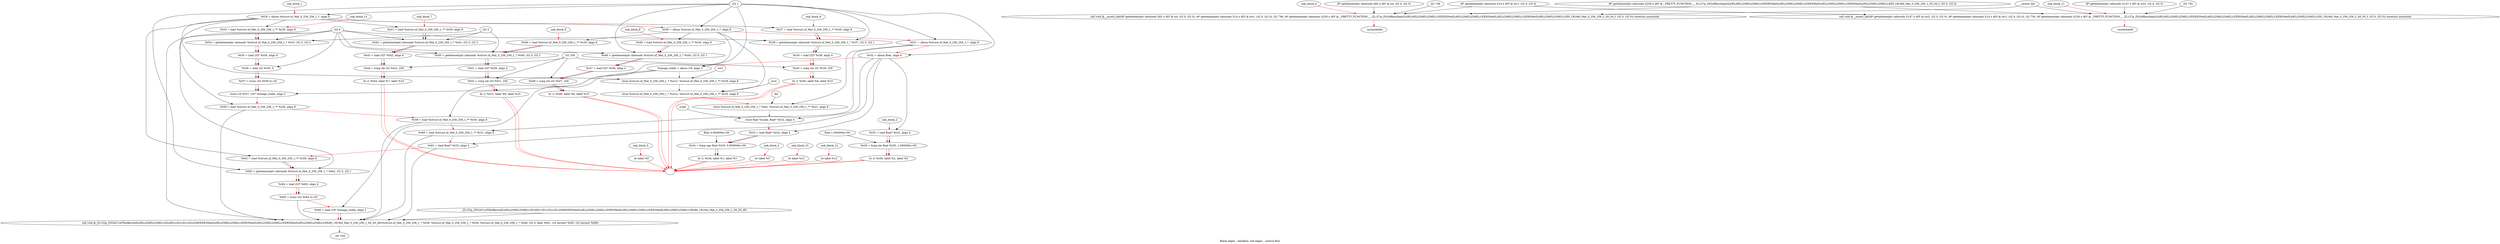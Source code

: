 digraph G {
compound=true
label="Black edges - dataflow, red edges - control flow"
"t29" [label="  %t29 = alloca %struct.xf_Mat_0_256_256_1_*, align 8"]
"t30" [label="  %t30 = alloca %struct.xf_Mat_0_256_256_1_*, align 8"]
"t31" [label="  %t31 = alloca %struct.xf_Mat_0_256_256_1_*, align 8"]
"t32" [label="  %t32 = alloca float, align 4"]
"image_width" [label="  %image_width = alloca i16, align 2"]
"_1" [label="  store %struct.xf_Mat_0_256_256_1_* %src1, %struct.xf_Mat_0_256_256_1_** %t29, align 8"]
"_2" [label="  store %struct.xf_Mat_0_256_256_1_* %src2, %struct.xf_Mat_0_256_256_1_** %t30, align 8"]
"_3" [label="  store %struct.xf_Mat_0_256_256_1_* %dst, %struct.xf_Mat_0_256_256_1_** %t31, align 8"]
"_4" [label="  store float %scale, float* %t32, align 4"]
"t33" [label="  %t33 = load float* %t32, align 4"]
"t34" [label="  %t34 = fcmp oge float %t33, 0.000000e+00"]
"_5" [label="  br i1 %t34, label %1, label %3"]
"unk_block_1" -> "t29"[color=red]
"i32 1" -> "t29"
"t29" -> "t30"[color=red weight=2]
"i32 1" -> "t30"
"t30" -> "t31"[color=red weight=2]
"i32 1" -> "t31"
"t31" -> "t32"[color=red weight=2]
"i32 1" -> "t32"
"t32" -> "image_width"[color=red weight=2]
"i32 1" -> "image_width"
"image_width" -> "_1"[color=red weight=2]
"src1" -> "_1"
"t29" -> "_1"
"_1" -> "_2"[color=red weight=2]
"src2" -> "_2"
"t30" -> "_2"
"_2" -> "_3"[color=red weight=2]
"dst" -> "_3"
"t31" -> "_3"
"_3" -> "_4"[color=red weight=2]
"scale" -> "_4"
"t32" -> "_4"
"_4" -> "t33"[color=red weight=2]
"t32" -> "t33"
"t33" -> "t34"[color=red weight=2]
"t33" -> "t34"
"float 0.000000e+00" -> "t34"
"t34" -> "_5"[color=red weight=2]
"t34" -> "_5"
"_5" -> ""[color=red]
"_5" -> ""[color=red]

"t35" [label="  %t35 = load float* %t32, align 4"]
"t36" [label="  %t36 = fcmp ole float %t35, 1.000000e+00"]
"_6" [label="  br i1 %t36, label %2, label %3"]
"unk_block_2" -> "t35"[color=red]
"t32" -> "t35"
"t35" -> "t36"[color=red weight=2]
"t35" -> "t36"
"float 1.000000e+00" -> "t36"
"t36" -> "_6"[color=red weight=2]
"t36" -> "_6"
"_6" -> ""[color=red]
"_6" -> ""[color=red]

"_7" [label="  br label %5"]
"unk_block_3" -> "_7"[color=red]
"_7" -> ""[color=red]

"_8" [label="  call void @__assert_fail(i8* getelementptr inbounds ([82 x i8]* @.str, i32 0, i32 0), i8* getelementptr inbounds ([14 x i8]* @.str1, i32 0, i32 0), i32 749, i8* getelementptr inbounds ([230 x i8]* @__PRETTY_FUNCTION__._ZL127p_ZN2xf8multiplyILi0ELi0ELi256ELi256ELi1EEER3MatILi0ELi256ELi256ELi1EER3MatILi0ELi256ELi256ELi1EER3MatILi0ELi256ELi256ELi1EEf_1R19xf_Mat_0_256_256_1_S0_S0_f, i32 0, i32 0)) noreturn nounwind"]
"_9" [label="  unreachable"]
"unk_block_4" -> "_8"[color=red]
"i8* getelementptr inbounds ([82 x i8]* @.str, i32 0, i32 0)" -> "_8"
"i8* getelementptr inbounds ([14 x i8]* @.str1, i32 0, i32 0)" -> "_8"
"i32 749" -> "_8"
"i8* getelementptr inbounds ([230 x i8]* @__PRETTY_FUNCTION__._ZL127p_ZN2xf8multiplyILi0ELi0ELi256ELi256ELi1EEER3MatILi0ELi256ELi256ELi1EER3MatILi0ELi256ELi256ELi1EER3MatILi0ELi256ELi256ELi1EEf_1R19xf_Mat_0_256_256_1_S0_S0_f, i32 0, i32 0)" -> "_8"
"__assert_fail" -> "_8"
"_8" -> "_9"[color=red weight=2]

"_10" [label="  br label %5"]
"unk_block_5" -> "_10"[color=red]
"_10" -> ""[color=red]

"t37" [label="  %t37 = load %struct.xf_Mat_0_256_256_1_** %t29, align 8"]
"t38" [label="  %t38 = getelementptr inbounds %struct.xf_Mat_0_256_256_1_* %t37, i32 0, i32 1"]
"t39" [label="  %t39 = load i32* %t38, align 4"]
"t40" [label="  %t40 = icmp sle i32 %t39, 256"]
"_11" [label="  br i1 %t40, label %6, label %10"]
"unk_block_6" -> "t37"[color=red]
"t29" -> "t37"
"t37" -> "t38"[color=red weight=2]
"t37" -> "t38"
"i32 0" -> "t38"
"i32 1" -> "t38"
"t38" -> "t39"[color=red weight=2]
"t38" -> "t39"
"t39" -> "t40"[color=red weight=2]
"t39" -> "t40"
"i32 256" -> "t40"
"t40" -> "_11"[color=red weight=2]
"t40" -> "_11"
"_11" -> ""[color=red]
"_11" -> ""[color=red]

"t41" [label="  %t41 = load %struct.xf_Mat_0_256_256_1_** %t29, align 8"]
"t42" [label="  %t42 = getelementptr inbounds %struct.xf_Mat_0_256_256_1_* %t41, i32 0, i32 2"]
"t43" [label="  %t43 = load i32* %t42, align 4"]
"t44" [label="  %t44 = icmp sle i32 %t43, 256"]
"_12" [label="  br i1 %t44, label %7, label %10"]
"unk_block_7" -> "t41"[color=red]
"t29" -> "t41"
"t41" -> "t42"[color=red weight=2]
"t41" -> "t42"
"i32 0" -> "t42"
"i32 2" -> "t42"
"t42" -> "t43"[color=red weight=2]
"t42" -> "t43"
"t43" -> "t44"[color=red weight=2]
"t43" -> "t44"
"i32 256" -> "t44"
"t44" -> "_12"[color=red weight=2]
"t44" -> "_12"
"_12" -> ""[color=red]
"_12" -> ""[color=red]

"t45" [label="  %t45 = load %struct.xf_Mat_0_256_256_1_** %t30, align 8"]
"t46" [label="  %t46 = getelementptr inbounds %struct.xf_Mat_0_256_256_1_* %t45, i32 0, i32 1"]
"t47" [label="  %t47 = load i32* %t46, align 4"]
"t48" [label="  %t48 = icmp sle i32 %t47, 256"]
"_13" [label="  br i1 %t48, label %8, label %10"]
"unk_block_8" -> "t45"[color=red]
"t30" -> "t45"
"t45" -> "t46"[color=red weight=2]
"t45" -> "t46"
"i32 0" -> "t46"
"i32 1" -> "t46"
"t46" -> "t47"[color=red weight=2]
"t46" -> "t47"
"t47" -> "t48"[color=red weight=2]
"t47" -> "t48"
"i32 256" -> "t48"
"t48" -> "_13"[color=red weight=2]
"t48" -> "_13"
"_13" -> ""[color=red]
"_13" -> ""[color=red]

"t49" [label="  %t49 = load %struct.xf_Mat_0_256_256_1_** %t30, align 8"]
"t50" [label="  %t50 = getelementptr inbounds %struct.xf_Mat_0_256_256_1_* %t49, i32 0, i32 2"]
"t51" [label="  %t51 = load i32* %t50, align 4"]
"t52" [label="  %t52 = icmp sle i32 %t51, 256"]
"_14" [label="  br i1 %t52, label %9, label %10"]
"unk_block_9" -> "t49"[color=red]
"t30" -> "t49"
"t49" -> "t50"[color=red weight=2]
"t49" -> "t50"
"i32 0" -> "t50"
"i32 2" -> "t50"
"t50" -> "t51"[color=red weight=2]
"t50" -> "t51"
"t51" -> "t52"[color=red weight=2]
"t51" -> "t52"
"i32 256" -> "t52"
"t52" -> "_14"[color=red weight=2]
"t52" -> "_14"
"_14" -> ""[color=red]
"_14" -> ""[color=red]

"_15" [label="  br label %12"]
"unk_block_10" -> "_15"[color=red]
"_15" -> ""[color=red]

"_16" [label="  call void @__assert_fail(i8* getelementptr inbounds ([147 x i8]* @.str2, i32 0, i32 0), i8* getelementptr inbounds ([14 x i8]* @.str1, i32 0, i32 0), i32 750, i8* getelementptr inbounds ([230 x i8]* @__PRETTY_FUNCTION__._ZL127p_ZN2xf8multiplyILi0ELi0ELi256ELi256ELi1EEER3MatILi0ELi256ELi256ELi1EER3MatILi0ELi256ELi256ELi1EER3MatILi0ELi256ELi256ELi1EEf_1R19xf_Mat_0_256_256_1_S0_S0_f, i32 0, i32 0)) noreturn nounwind"]
"_17" [label="  unreachable"]
"unk_block_11" -> "_16"[color=red]
"i8* getelementptr inbounds ([147 x i8]* @.str2, i32 0, i32 0)" -> "_16"
"i8* getelementptr inbounds ([14 x i8]* @.str1, i32 0, i32 0)" -> "_16"
"i32 750" -> "_16"
"i8* getelementptr inbounds ([230 x i8]* @__PRETTY_FUNCTION__._ZL127p_ZN2xf8multiplyILi0ELi0ELi256ELi256ELi1EEER3MatILi0ELi256ELi256ELi1EER3MatILi0ELi256ELi256ELi1EER3MatILi0ELi256ELi256ELi1EEf_1R19xf_Mat_0_256_256_1_S0_S0_f, i32 0, i32 0)" -> "_16"
"__assert_fail" -> "_16"
"_16" -> "_17"[color=red weight=2]

"_18" [label="  br label %12"]
"unk_block_12" -> "_18"[color=red]
"_18" -> ""[color=red]

"t53" [label="  %t53 = load %struct.xf_Mat_0_256_256_1_** %t29, align 8"]
"t54" [label="  %t54 = getelementptr inbounds %struct.xf_Mat_0_256_256_1_* %t53, i32 0, i32 2"]
"t55" [label="  %t55 = load i32* %t54, align 4"]
"t56" [label="  %t56 = ashr i32 %t55, 0"]
"t57" [label="  %t57 = trunc i32 %t56 to i16"]
"_19" [label="  store i16 %t57, i16* %image_width, align 2"]
"t58" [label="  %t58 = load %struct.xf_Mat_0_256_256_1_** %t29, align 8"]
"t59" [label="  %t59 = load %struct.xf_Mat_0_256_256_1_** %t30, align 8"]
"t60" [label="  %t60 = load %struct.xf_Mat_0_256_256_1_** %t31, align 8"]
"t61" [label="  %t61 = load float* %t32, align 4"]
"t62" [label="  %t62 = load %struct.xf_Mat_0_256_256_1_** %t29, align 8"]
"t63" [label="  %t63 = getelementptr inbounds %struct.xf_Mat_0_256_256_1_* %t62, i32 0, i32 1"]
"t64" [label="  %t64 = load i32* %t63, align 4"]
"t65" [label="  %t65 = trunc i32 %t64 to i16"]
"t66" [label="  %t66 = load i16* %image_width, align 2"]
"_20" [label="  call void @_ZL152p_ZN2xf11xFMulKernelILi0ELi256ELi256ELi1ELi0ELi1ELi1ELi1ELi256EEER3MatILi0ELi256ELi256ELi1EER3MatILi0ELi256ELi256ELi1EER3MatILi0ELi256ELi256ELi1EEiftt_1R19xf_Mat_0_256_256_1_S0_S0_iftt(%struct.xf_Mat_0_256_256_1_* %t58, %struct.xf_Mat_0_256_256_1_* %t59, %struct.xf_Mat_0_256_256_1_* %t60, i32 0, float %t61, i16 zeroext %t65, i16 zeroext %t66)"]
"_21" [label="  ret void"]
"unk_block_13" -> "t53"[color=red]
"t29" -> "t53"
"t53" -> "t54"[color=red weight=2]
"t53" -> "t54"
"i32 0" -> "t54"
"i32 2" -> "t54"
"t54" -> "t55"[color=red weight=2]
"t54" -> "t55"
"t55" -> "t56"[color=red weight=2]
"t55" -> "t56"
"i32 0" -> "t56"
"t56" -> "t57"[color=red weight=2]
"t56" -> "t57"
"t57" -> "_19"[color=red weight=2]
"t57" -> "_19"
"image_width" -> "_19"
"_19" -> "t58"[color=red weight=2]
"t29" -> "t58"
"t58" -> "t59"[color=red weight=2]
"t30" -> "t59"
"t59" -> "t60"[color=red weight=2]
"t31" -> "t60"
"t60" -> "t61"[color=red weight=2]
"t32" -> "t61"
"t61" -> "t62"[color=red weight=2]
"t29" -> "t62"
"t62" -> "t63"[color=red weight=2]
"t62" -> "t63"
"i32 0" -> "t63"
"i32 1" -> "t63"
"t63" -> "t64"[color=red weight=2]
"t63" -> "t64"
"t64" -> "t65"[color=red weight=2]
"t64" -> "t65"
"t65" -> "t66"[color=red weight=2]
"image_width" -> "t66"
"t66" -> "_20"[color=red weight=2]
"t58" -> "_20"
"t59" -> "_20"
"t60" -> "_20"
"i32 0" -> "_20"
"t61" -> "_20"
"t65" -> "_20"
"t66" -> "_20"
"_ZL152p_ZN2xf11xFMulKernelILi0ELi256ELi256ELi1ELi0ELi1ELi1ELi1ELi256EEER3MatILi0ELi256ELi256ELi1EER3MatILi0ELi256ELi256ELi1EER3MatILi0ELi256ELi256ELi1EEiftt_1R19xf_Mat_0_256_256_1_S0_S0_iftt" -> "_20"
"_20" -> "_21"[color=red weight=2]

}
